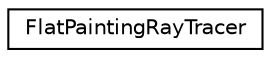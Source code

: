 digraph "Graphical Class Hierarchy"
{
  edge [fontname="Helvetica",fontsize="10",labelfontname="Helvetica",labelfontsize="10"];
  node [fontname="Helvetica",fontsize="10",shape=record];
  rankdir="LR";
  Node0 [label="FlatPaintingRayTracer",height=0.2,width=0.4,color="black", fillcolor="white", style="filled",URL="$classFlatPaintingRayTracer.html",tooltip="Create a Raytracer in flat painting. "];
}
